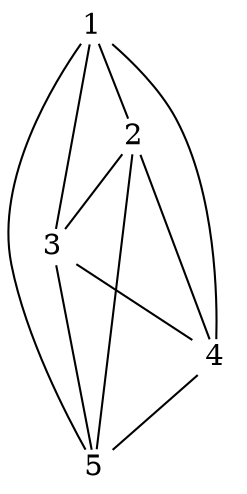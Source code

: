 graph {
graph [ dpi = 600 ]; 
node[shape=none width=0.3, height=0, margin=0.02];
1 -- {2,3,4,5}
2 -- {3,4,5}
3 -- {4,5}
4 -- {5}
}
